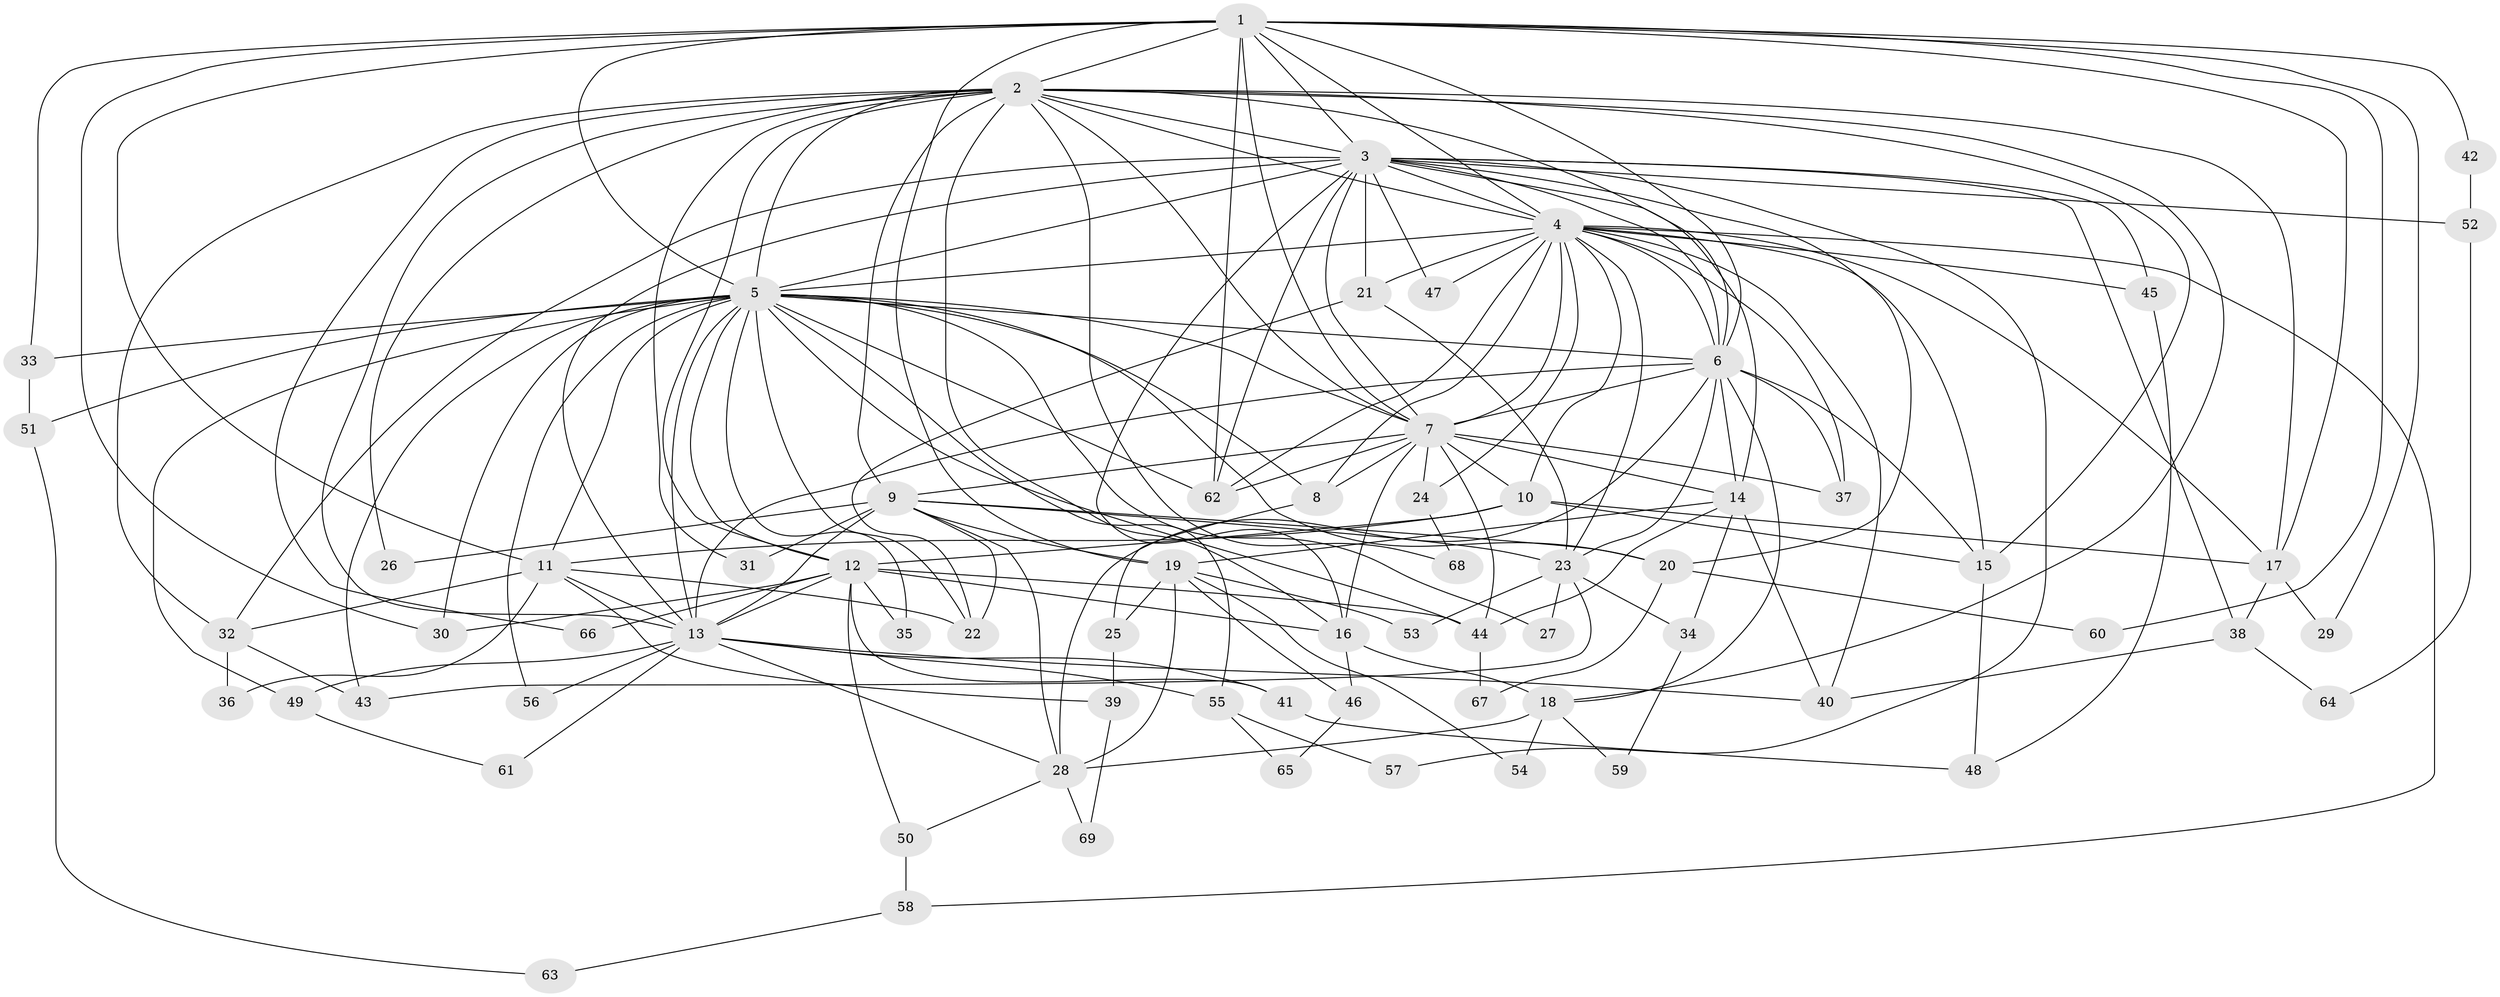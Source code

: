 // original degree distribution, {20: 0.014598540145985401, 25: 0.0072992700729927005, 24: 0.0072992700729927005, 15: 0.014598540145985401, 23: 0.0072992700729927005, 21: 0.0072992700729927005, 28: 0.0072992700729927005, 26: 0.0072992700729927005, 4: 0.08759124087591241, 3: 0.27007299270072993, 7: 0.014598540145985401, 8: 0.021897810218978103, 12: 0.0072992700729927005, 6: 0.0072992700729927005, 5: 0.058394160583941604, 2: 0.45985401459854014}
// Generated by graph-tools (version 1.1) at 2025/35/03/09/25 02:35:07]
// undirected, 69 vertices, 181 edges
graph export_dot {
graph [start="1"]
  node [color=gray90,style=filled];
  1;
  2;
  3;
  4;
  5;
  6;
  7;
  8;
  9;
  10;
  11;
  12;
  13;
  14;
  15;
  16;
  17;
  18;
  19;
  20;
  21;
  22;
  23;
  24;
  25;
  26;
  27;
  28;
  29;
  30;
  31;
  32;
  33;
  34;
  35;
  36;
  37;
  38;
  39;
  40;
  41;
  42;
  43;
  44;
  45;
  46;
  47;
  48;
  49;
  50;
  51;
  52;
  53;
  54;
  55;
  56;
  57;
  58;
  59;
  60;
  61;
  62;
  63;
  64;
  65;
  66;
  67;
  68;
  69;
  1 -- 2 [weight=1.0];
  1 -- 3 [weight=1.0];
  1 -- 4 [weight=2.0];
  1 -- 5 [weight=3.0];
  1 -- 6 [weight=1.0];
  1 -- 7 [weight=2.0];
  1 -- 11 [weight=1.0];
  1 -- 17 [weight=1.0];
  1 -- 19 [weight=1.0];
  1 -- 29 [weight=1.0];
  1 -- 30 [weight=1.0];
  1 -- 33 [weight=1.0];
  1 -- 42 [weight=1.0];
  1 -- 60 [weight=1.0];
  1 -- 62 [weight=1.0];
  2 -- 3 [weight=2.0];
  2 -- 4 [weight=2.0];
  2 -- 5 [weight=3.0];
  2 -- 6 [weight=1.0];
  2 -- 7 [weight=2.0];
  2 -- 9 [weight=1.0];
  2 -- 12 [weight=1.0];
  2 -- 13 [weight=2.0];
  2 -- 15 [weight=1.0];
  2 -- 16 [weight=1.0];
  2 -- 17 [weight=1.0];
  2 -- 18 [weight=1.0];
  2 -- 26 [weight=1.0];
  2 -- 31 [weight=1.0];
  2 -- 32 [weight=1.0];
  2 -- 66 [weight=1.0];
  2 -- 68 [weight=1.0];
  3 -- 4 [weight=2.0];
  3 -- 5 [weight=2.0];
  3 -- 6 [weight=1.0];
  3 -- 7 [weight=2.0];
  3 -- 13 [weight=1.0];
  3 -- 14 [weight=1.0];
  3 -- 16 [weight=1.0];
  3 -- 20 [weight=2.0];
  3 -- 21 [weight=1.0];
  3 -- 32 [weight=1.0];
  3 -- 38 [weight=1.0];
  3 -- 45 [weight=1.0];
  3 -- 47 [weight=1.0];
  3 -- 52 [weight=1.0];
  3 -- 57 [weight=1.0];
  3 -- 62 [weight=1.0];
  4 -- 5 [weight=4.0];
  4 -- 6 [weight=2.0];
  4 -- 7 [weight=4.0];
  4 -- 8 [weight=1.0];
  4 -- 10 [weight=1.0];
  4 -- 15 [weight=2.0];
  4 -- 17 [weight=1.0];
  4 -- 21 [weight=2.0];
  4 -- 23 [weight=1.0];
  4 -- 24 [weight=1.0];
  4 -- 37 [weight=1.0];
  4 -- 40 [weight=2.0];
  4 -- 45 [weight=1.0];
  4 -- 47 [weight=1.0];
  4 -- 58 [weight=1.0];
  4 -- 62 [weight=1.0];
  5 -- 6 [weight=2.0];
  5 -- 7 [weight=4.0];
  5 -- 8 [weight=1.0];
  5 -- 11 [weight=1.0];
  5 -- 12 [weight=2.0];
  5 -- 13 [weight=2.0];
  5 -- 20 [weight=1.0];
  5 -- 22 [weight=1.0];
  5 -- 27 [weight=1.0];
  5 -- 30 [weight=2.0];
  5 -- 33 [weight=1.0];
  5 -- 35 [weight=1.0];
  5 -- 43 [weight=2.0];
  5 -- 44 [weight=1.0];
  5 -- 49 [weight=1.0];
  5 -- 51 [weight=1.0];
  5 -- 55 [weight=1.0];
  5 -- 56 [weight=1.0];
  5 -- 62 [weight=1.0];
  6 -- 7 [weight=3.0];
  6 -- 13 [weight=11.0];
  6 -- 14 [weight=1.0];
  6 -- 15 [weight=1.0];
  6 -- 18 [weight=1.0];
  6 -- 23 [weight=1.0];
  6 -- 28 [weight=1.0];
  6 -- 37 [weight=2.0];
  7 -- 8 [weight=1.0];
  7 -- 9 [weight=8.0];
  7 -- 10 [weight=1.0];
  7 -- 14 [weight=1.0];
  7 -- 16 [weight=1.0];
  7 -- 24 [weight=2.0];
  7 -- 37 [weight=3.0];
  7 -- 44 [weight=1.0];
  7 -- 62 [weight=1.0];
  8 -- 25 [weight=1.0];
  9 -- 13 [weight=1.0];
  9 -- 19 [weight=1.0];
  9 -- 20 [weight=1.0];
  9 -- 22 [weight=1.0];
  9 -- 23 [weight=2.0];
  9 -- 26 [weight=1.0];
  9 -- 28 [weight=1.0];
  9 -- 31 [weight=1.0];
  10 -- 11 [weight=1.0];
  10 -- 12 [weight=1.0];
  10 -- 15 [weight=1.0];
  10 -- 17 [weight=1.0];
  11 -- 13 [weight=2.0];
  11 -- 22 [weight=1.0];
  11 -- 32 [weight=1.0];
  11 -- 36 [weight=1.0];
  11 -- 39 [weight=1.0];
  12 -- 13 [weight=1.0];
  12 -- 16 [weight=1.0];
  12 -- 30 [weight=1.0];
  12 -- 35 [weight=1.0];
  12 -- 41 [weight=2.0];
  12 -- 44 [weight=1.0];
  12 -- 50 [weight=1.0];
  12 -- 66 [weight=1.0];
  13 -- 28 [weight=1.0];
  13 -- 40 [weight=2.0];
  13 -- 41 [weight=1.0];
  13 -- 49 [weight=1.0];
  13 -- 55 [weight=1.0];
  13 -- 56 [weight=1.0];
  13 -- 61 [weight=1.0];
  14 -- 19 [weight=1.0];
  14 -- 34 [weight=1.0];
  14 -- 40 [weight=1.0];
  14 -- 44 [weight=1.0];
  15 -- 48 [weight=1.0];
  16 -- 18 [weight=1.0];
  16 -- 46 [weight=1.0];
  17 -- 29 [weight=1.0];
  17 -- 38 [weight=1.0];
  18 -- 28 [weight=2.0];
  18 -- 54 [weight=1.0];
  18 -- 59 [weight=1.0];
  19 -- 25 [weight=1.0];
  19 -- 28 [weight=1.0];
  19 -- 46 [weight=1.0];
  19 -- 53 [weight=1.0];
  19 -- 54 [weight=1.0];
  20 -- 60 [weight=1.0];
  20 -- 67 [weight=1.0];
  21 -- 22 [weight=1.0];
  21 -- 23 [weight=1.0];
  23 -- 27 [weight=1.0];
  23 -- 34 [weight=1.0];
  23 -- 43 [weight=1.0];
  23 -- 53 [weight=1.0];
  24 -- 68 [weight=1.0];
  25 -- 39 [weight=1.0];
  28 -- 50 [weight=1.0];
  28 -- 69 [weight=1.0];
  32 -- 36 [weight=1.0];
  32 -- 43 [weight=1.0];
  33 -- 51 [weight=1.0];
  34 -- 59 [weight=1.0];
  38 -- 40 [weight=1.0];
  38 -- 64 [weight=1.0];
  39 -- 69 [weight=1.0];
  41 -- 48 [weight=1.0];
  42 -- 52 [weight=1.0];
  44 -- 67 [weight=1.0];
  45 -- 48 [weight=1.0];
  46 -- 65 [weight=1.0];
  49 -- 61 [weight=1.0];
  50 -- 58 [weight=1.0];
  51 -- 63 [weight=1.0];
  52 -- 64 [weight=1.0];
  55 -- 57 [weight=1.0];
  55 -- 65 [weight=1.0];
  58 -- 63 [weight=1.0];
}
